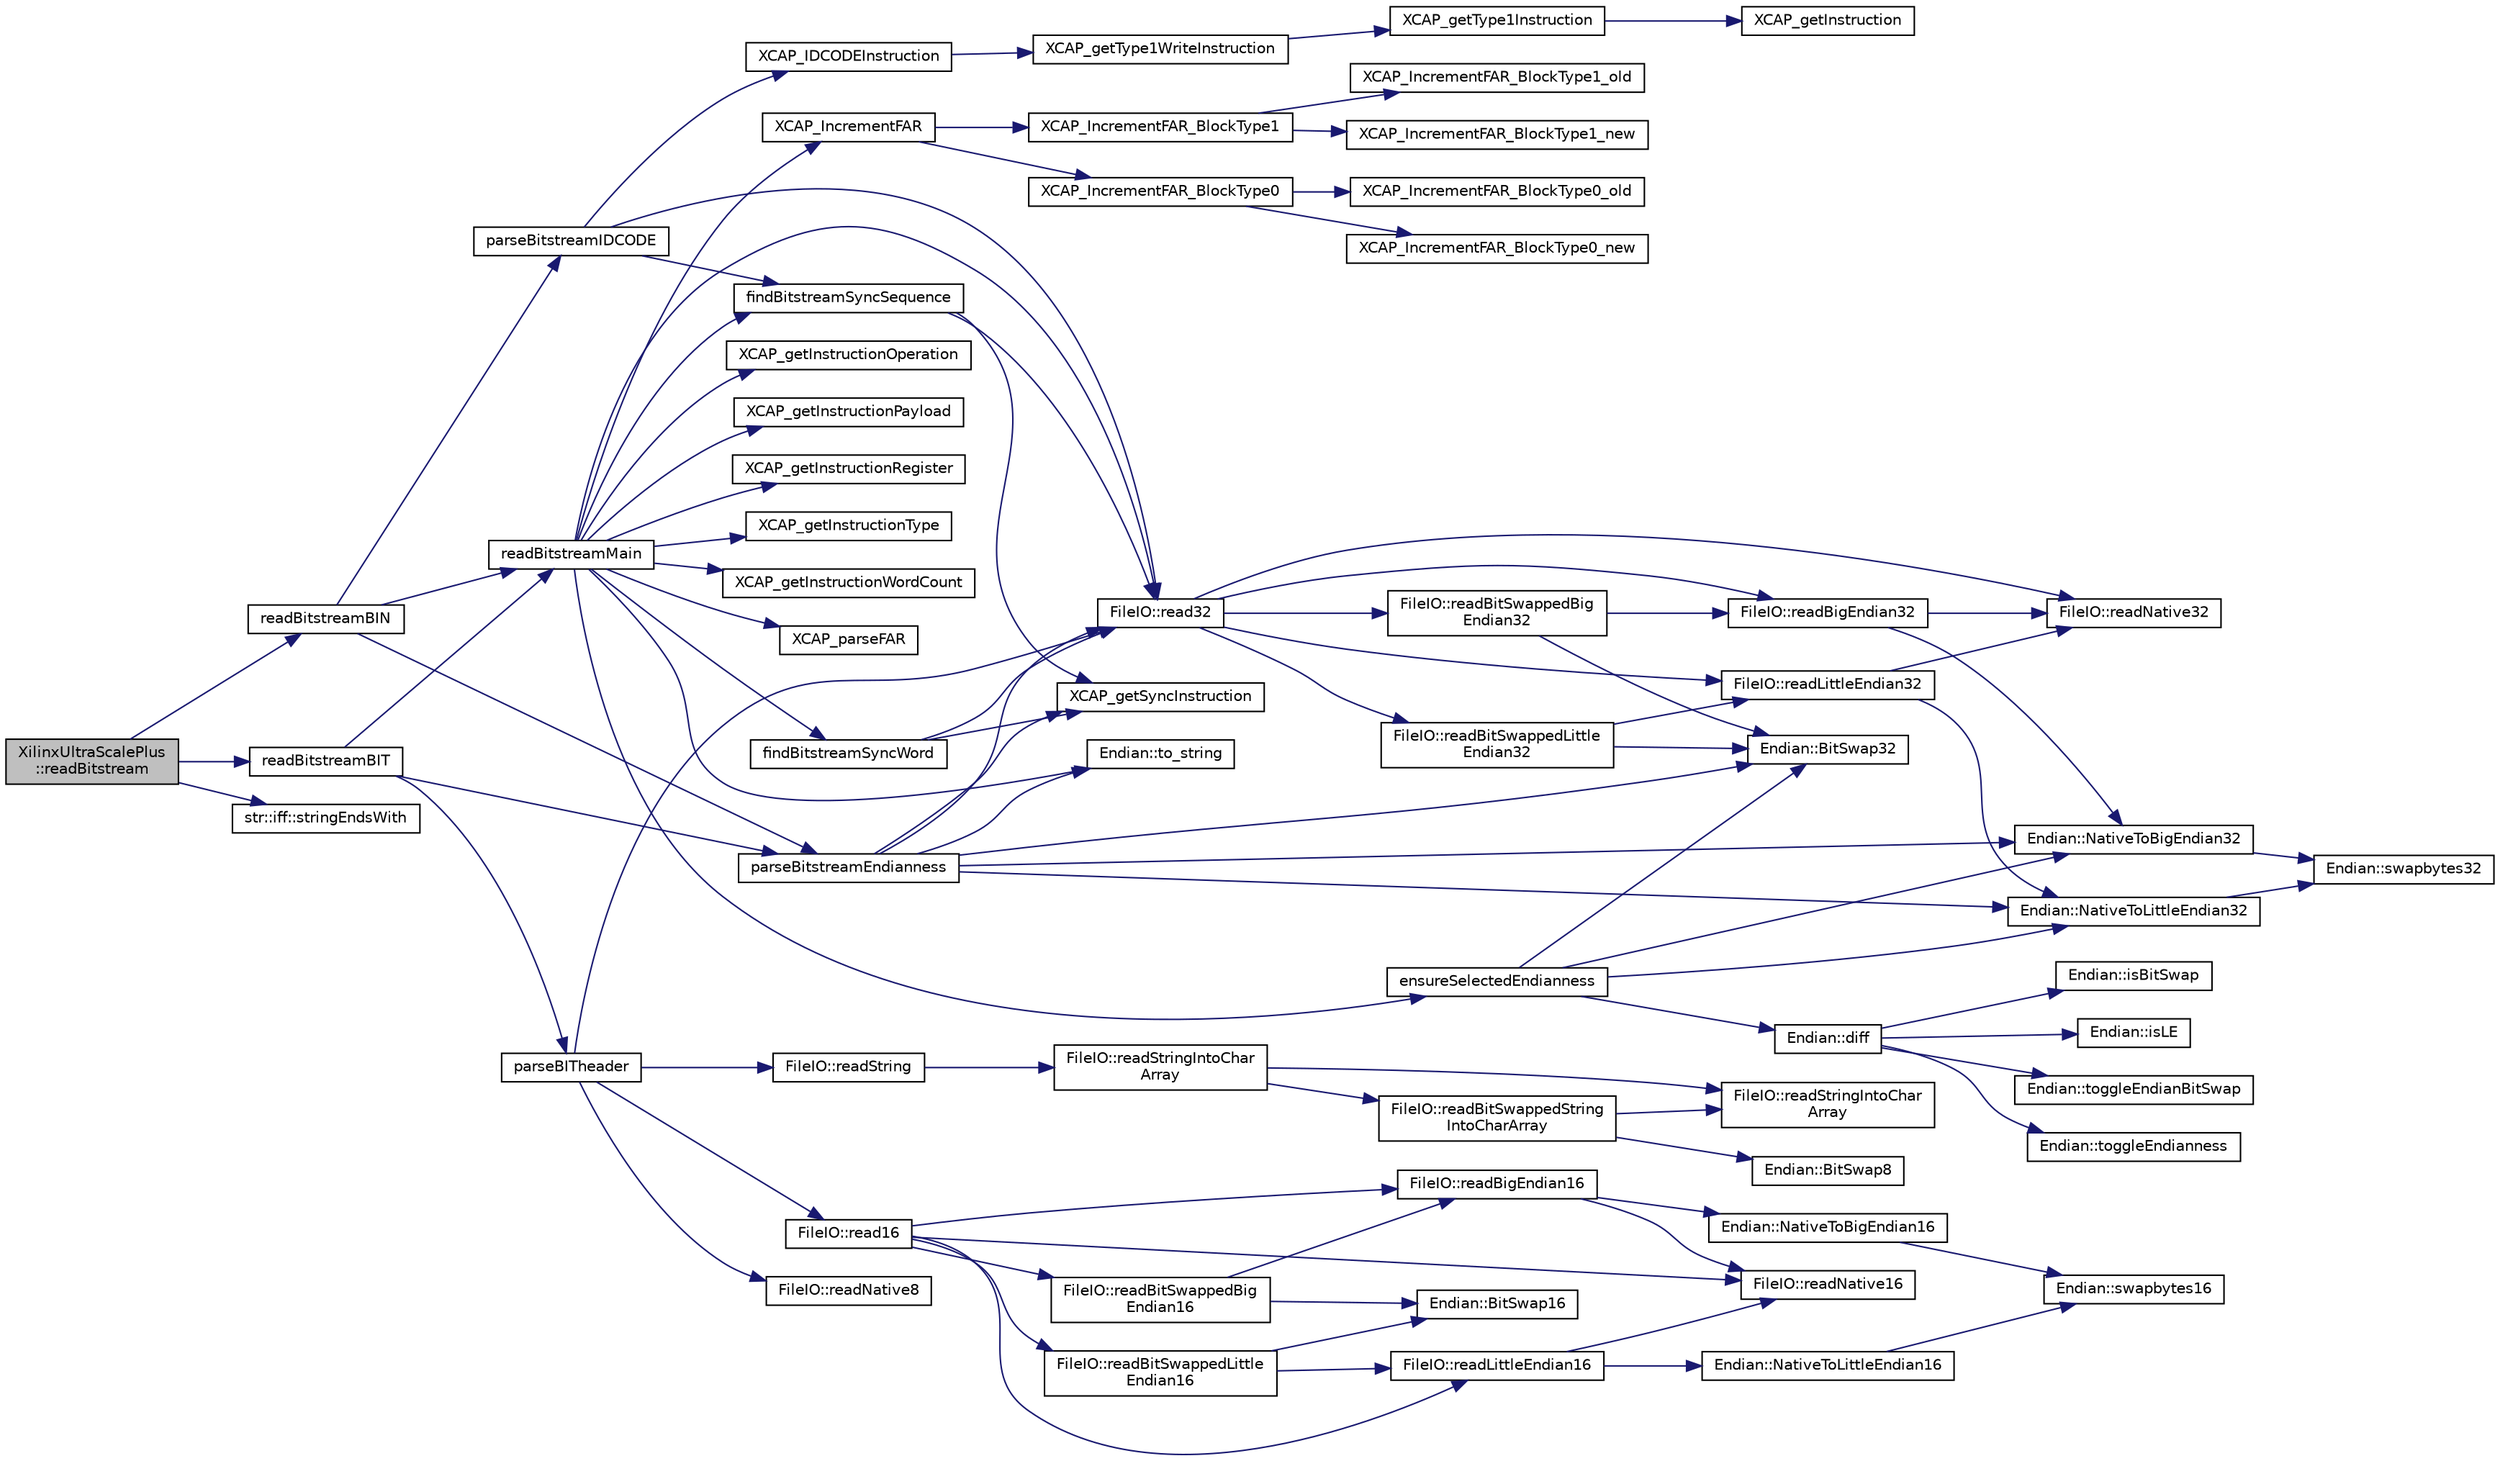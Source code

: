 digraph "XilinxUltraScalePlus::readBitstream"
{
 // INTERACTIVE_SVG=YES
 // LATEX_PDF_SIZE
  edge [fontname="Helvetica",fontsize="10",labelfontname="Helvetica",labelfontsize="10"];
  node [fontname="Helvetica",fontsize="10",shape=record];
  rankdir="LR";
  Node1 [label="XilinxUltraScalePlus\l::readBitstream",height=0.2,width=0.4,color="black", fillcolor="grey75", style="filled", fontcolor="black",tooltip=" "];
  Node1 -> Node2 [color="midnightblue",fontsize="10",style="solid",fontname="Helvetica"];
  Node2 [label="readBitstreamBIN",height=0.2,width=0.4,color="black", fillcolor="white", style="filled",URL="$inlineInput_8h.html#ada7d4f59a2b9aa44680a400d5bd37ec5",tooltip=" "];
  Node2 -> Node3 [color="midnightblue",fontsize="10",style="solid",fontname="Helvetica"];
  Node3 [label="parseBitstreamEndianness",height=0.2,width=0.4,color="black", fillcolor="white", style="filled",URL="$inlineInput_8h.html#afecbc7d2f0175cd665f732ec0c5b93bf",tooltip=" "];
  Node3 -> Node4 [color="midnightblue",fontsize="10",style="solid",fontname="Helvetica"];
  Node4 [label="Endian::BitSwap32",height=0.2,width=0.4,color="black", fillcolor="white", style="filled",URL="$namespaceEndian.html#abaf85e5d8d9641e35ffb4a5bcfc37f84",tooltip=" "];
  Node3 -> Node5 [color="midnightblue",fontsize="10",style="solid",fontname="Helvetica"];
  Node5 [label="Endian::NativeToBigEndian32",height=0.2,width=0.4,color="black", fillcolor="white", style="filled",URL="$namespaceEndian.html#a7cd80b2cb2ed674196a68549c8489f88",tooltip=" "];
  Node5 -> Node6 [color="midnightblue",fontsize="10",style="solid",fontname="Helvetica"];
  Node6 [label="Endian::swapbytes32",height=0.2,width=0.4,color="black", fillcolor="white", style="filled",URL="$namespaceEndian.html#a7c0178c39449483c29a1a305d0a73606",tooltip=" "];
  Node3 -> Node7 [color="midnightblue",fontsize="10",style="solid",fontname="Helvetica"];
  Node7 [label="Endian::NativeToLittleEndian32",height=0.2,width=0.4,color="black", fillcolor="white", style="filled",URL="$namespaceEndian.html#a4ef36a4fee2f667cf8ac3f67017716bb",tooltip=" "];
  Node7 -> Node6 [color="midnightblue",fontsize="10",style="solid",fontname="Helvetica"];
  Node3 -> Node8 [color="midnightblue",fontsize="10",style="solid",fontname="Helvetica"];
  Node8 [label="FileIO::read32",height=0.2,width=0.4,color="black", fillcolor="white", style="filled",URL="$namespaceFileIO.html#aaccfcd823f22c4f98df1cb587fcd74e6",tooltip=" "];
  Node8 -> Node9 [color="midnightblue",fontsize="10",style="solid",fontname="Helvetica"];
  Node9 [label="FileIO::readBigEndian32",height=0.2,width=0.4,color="black", fillcolor="white", style="filled",URL="$namespaceFileIO.html#a5094057ac3e48a146c33a8bddeaae60f",tooltip=" "];
  Node9 -> Node5 [color="midnightblue",fontsize="10",style="solid",fontname="Helvetica"];
  Node9 -> Node10 [color="midnightblue",fontsize="10",style="solid",fontname="Helvetica"];
  Node10 [label="FileIO::readNative32",height=0.2,width=0.4,color="black", fillcolor="white", style="filled",URL="$namespaceFileIO.html#ab253c19d57dd469687a36fe5b097eb34",tooltip=" "];
  Node8 -> Node11 [color="midnightblue",fontsize="10",style="solid",fontname="Helvetica"];
  Node11 [label="FileIO::readBitSwappedBig\lEndian32",height=0.2,width=0.4,color="black", fillcolor="white", style="filled",URL="$namespaceFileIO.html#a5f45a6b86516466bf524cb04b333eade",tooltip=" "];
  Node11 -> Node4 [color="midnightblue",fontsize="10",style="solid",fontname="Helvetica"];
  Node11 -> Node9 [color="midnightblue",fontsize="10",style="solid",fontname="Helvetica"];
  Node8 -> Node12 [color="midnightblue",fontsize="10",style="solid",fontname="Helvetica"];
  Node12 [label="FileIO::readBitSwappedLittle\lEndian32",height=0.2,width=0.4,color="black", fillcolor="white", style="filled",URL="$namespaceFileIO.html#a2fd6138a1888683dec937c2f97c24972",tooltip=" "];
  Node12 -> Node4 [color="midnightblue",fontsize="10",style="solid",fontname="Helvetica"];
  Node12 -> Node13 [color="midnightblue",fontsize="10",style="solid",fontname="Helvetica"];
  Node13 [label="FileIO::readLittleEndian32",height=0.2,width=0.4,color="black", fillcolor="white", style="filled",URL="$namespaceFileIO.html#a993f428d792c535bc6455ac6e4eb0e26",tooltip=" "];
  Node13 -> Node7 [color="midnightblue",fontsize="10",style="solid",fontname="Helvetica"];
  Node13 -> Node10 [color="midnightblue",fontsize="10",style="solid",fontname="Helvetica"];
  Node8 -> Node13 [color="midnightblue",fontsize="10",style="solid",fontname="Helvetica"];
  Node8 -> Node10 [color="midnightblue",fontsize="10",style="solid",fontname="Helvetica"];
  Node3 -> Node14 [color="midnightblue",fontsize="10",style="solid",fontname="Helvetica"];
  Node14 [label="Endian::to_string",height=0.2,width=0.4,color="black", fillcolor="white", style="filled",URL="$namespaceEndian.html#ac9f4873f9a0c23291fa47d68dff6fbbc",tooltip=" "];
  Node3 -> Node15 [color="midnightblue",fontsize="10",style="solid",fontname="Helvetica"];
  Node15 [label="XCAP_getSyncInstruction",height=0.2,width=0.4,color="black", fillcolor="white", style="filled",URL="$inlineCAP_8h.html#a445d56f4c0c7afb68ecfa18087a6af31",tooltip="Generate and return the encoding for a SYNC instruction."];
  Node2 -> Node16 [color="midnightblue",fontsize="10",style="solid",fontname="Helvetica"];
  Node16 [label="parseBitstreamIDCODE",height=0.2,width=0.4,color="black", fillcolor="white", style="filled",URL="$inlineInput_8h.html#aaca4e37f11bf6f869a9f1296b5b0182a",tooltip=" "];
  Node16 -> Node17 [color="midnightblue",fontsize="10",style="solid",fontname="Helvetica"];
  Node17 [label="findBitstreamSyncSequence",height=0.2,width=0.4,color="black", fillcolor="white", style="filled",URL="$inlineInput_8h.html#a377dbea0e75938e53bfa4e6bfd7c36c9",tooltip=" "];
  Node17 -> Node8 [color="midnightblue",fontsize="10",style="solid",fontname="Helvetica"];
  Node17 -> Node15 [color="midnightblue",fontsize="10",style="solid",fontname="Helvetica"];
  Node16 -> Node8 [color="midnightblue",fontsize="10",style="solid",fontname="Helvetica"];
  Node16 -> Node18 [color="midnightblue",fontsize="10",style="solid",fontname="Helvetica"];
  Node18 [label="XCAP_IDCODEInstruction",height=0.2,width=0.4,color="black", fillcolor="white", style="filled",URL="$inlineCAP_8h.html#a5cf5745a3f7598d27061688cf9785f26",tooltip="Generate and return the encoding for a IDCODE writing instruction."];
  Node18 -> Node19 [color="midnightblue",fontsize="10",style="solid",fontname="Helvetica"];
  Node19 [label="XCAP_getType1WriteInstruction",height=0.2,width=0.4,color="black", fillcolor="white", style="filled",URL="$inlineCAP_8h.html#a5cdd7f1c600ae94adc59f9ea624043c3",tooltip="Generate and return the encoding for a type 1 Write instruction."];
  Node19 -> Node20 [color="midnightblue",fontsize="10",style="solid",fontname="Helvetica"];
  Node20 [label="XCAP_getType1Instruction",height=0.2,width=0.4,color="black", fillcolor="white", style="filled",URL="$inlineCAP_8h.html#aade38843ee9dfed5d286172b6b37b638",tooltip="Generate and return the encoding for a type 1 instruction."];
  Node20 -> Node21 [color="midnightblue",fontsize="10",style="solid",fontname="Helvetica"];
  Node21 [label="XCAP_getInstruction",height=0.2,width=0.4,color="black", fillcolor="white", style="filled",URL="$inlineCAP_8h.html#af67277d07acf4e5907420ff2bc75ecd1",tooltip="Generate and return the encoding for an instruction."];
  Node2 -> Node22 [color="midnightblue",fontsize="10",style="solid",fontname="Helvetica"];
  Node22 [label="readBitstreamMain",height=0.2,width=0.4,color="black", fillcolor="white", style="filled",URL="$inlineInput_8h.html#ae37309efbdbcae93d546c545e342c2c5",tooltip=" "];
  Node22 -> Node23 [color="midnightblue",fontsize="10",style="solid",fontname="Helvetica"];
  Node23 [label="ensureSelectedEndianness",height=0.2,width=0.4,color="black", fillcolor="white", style="filled",URL="$inlineChange_8h.html#ae6a0714a04036157d8ed82cbbf724b8b",tooltip=" "];
  Node23 -> Node4 [color="midnightblue",fontsize="10",style="solid",fontname="Helvetica"];
  Node23 -> Node24 [color="midnightblue",fontsize="10",style="solid",fontname="Helvetica"];
  Node24 [label="Endian::diff",height=0.2,width=0.4,color="black", fillcolor="white", style="filled",URL="$namespaceEndian.html#adb5a175333bfc81edaee46e216cce009",tooltip=" "];
  Node24 -> Node25 [color="midnightblue",fontsize="10",style="solid",fontname="Helvetica"];
  Node25 [label="Endian::isBitSwap",height=0.2,width=0.4,color="black", fillcolor="white", style="filled",URL="$namespaceEndian.html#a0418cbe195a9aa09efd6f8e020bec98e",tooltip=" "];
  Node24 -> Node26 [color="midnightblue",fontsize="10",style="solid",fontname="Helvetica"];
  Node26 [label="Endian::isLE",height=0.2,width=0.4,color="black", fillcolor="white", style="filled",URL="$namespaceEndian.html#a2908cb68d06425c31c71fae71797cded",tooltip=" "];
  Node24 -> Node27 [color="midnightblue",fontsize="10",style="solid",fontname="Helvetica"];
  Node27 [label="Endian::toggleEndianBitSwap",height=0.2,width=0.4,color="black", fillcolor="white", style="filled",URL="$namespaceEndian.html#a4b0e3c09d2223c99001a39613b86f629",tooltip=" "];
  Node24 -> Node28 [color="midnightblue",fontsize="10",style="solid",fontname="Helvetica"];
  Node28 [label="Endian::toggleEndianness",height=0.2,width=0.4,color="black", fillcolor="white", style="filled",URL="$namespaceEndian.html#a839576793bc5465bbdf7019b924c0ef8",tooltip=" "];
  Node23 -> Node5 [color="midnightblue",fontsize="10",style="solid",fontname="Helvetica"];
  Node23 -> Node7 [color="midnightblue",fontsize="10",style="solid",fontname="Helvetica"];
  Node22 -> Node17 [color="midnightblue",fontsize="10",style="solid",fontname="Helvetica"];
  Node22 -> Node29 [color="midnightblue",fontsize="10",style="solid",fontname="Helvetica"];
  Node29 [label="findBitstreamSyncWord",height=0.2,width=0.4,color="black", fillcolor="white", style="filled",URL="$inlineInput_8h.html#a83bf9e6c1b2005e37114d7573e79ace3",tooltip=" "];
  Node29 -> Node8 [color="midnightblue",fontsize="10",style="solid",fontname="Helvetica"];
  Node29 -> Node15 [color="midnightblue",fontsize="10",style="solid",fontname="Helvetica"];
  Node22 -> Node8 [color="midnightblue",fontsize="10",style="solid",fontname="Helvetica"];
  Node22 -> Node14 [color="midnightblue",fontsize="10",style="solid",fontname="Helvetica"];
  Node22 -> Node30 [color="midnightblue",fontsize="10",style="solid",fontname="Helvetica"];
  Node30 [label="XCAP_getInstructionOperation",height=0.2,width=0.4,color="black", fillcolor="white", style="filled",URL="$inlineCAP_8h.html#a1eb75ca7e22180ac716ad8209daadb04",tooltip="Parses and returns instruction operation. Most Xil instructions will NOP or write."];
  Node22 -> Node31 [color="midnightblue",fontsize="10",style="solid",fontname="Helvetica"];
  Node31 [label="XCAP_getInstructionPayload",height=0.2,width=0.4,color="black", fillcolor="white", style="filled",URL="$inlineCAP_8h.html#a24b3d1820ac04f03d70f37a2c9ca3c9f",tooltip="Parses and returns instruction payload. This is the immediate value after instruction type and operat..."];
  Node22 -> Node32 [color="midnightblue",fontsize="10",style="solid",fontname="Helvetica"];
  Node32 [label="XCAP_getInstructionRegister",height=0.2,width=0.4,color="black", fillcolor="white", style="filled",URL="$inlineCAP_8h.html#a0e95d810829bb4260d6c965e61953464",tooltip="Parses and returns instruction register. This is the register being addressed if the instruction is o..."];
  Node22 -> Node33 [color="midnightblue",fontsize="10",style="solid",fontname="Helvetica"];
  Node33 [label="XCAP_getInstructionType",height=0.2,width=0.4,color="black", fillcolor="white", style="filled",URL="$inlineCAP_8h.html#a9ba7438c226da96455dffd27d8a3dece",tooltip="Parses and returns instruction type. Valid Xil instructions will be of types 1 and 2."];
  Node22 -> Node34 [color="midnightblue",fontsize="10",style="solid",fontname="Helvetica"];
  Node34 [label="XCAP_getInstructionWordCount",height=0.2,width=0.4,color="black", fillcolor="white", style="filled",URL="$inlineCAP_8h.html#a3ae52aa039feb014d7b06766a75da7d8",tooltip="Parses and returns instruction word count. This is the number of words to be read/written if the inst..."];
  Node22 -> Node35 [color="midnightblue",fontsize="10",style="solid",fontname="Helvetica"];
  Node35 [label="XCAP_IncrementFAR",height=0.2,width=0.4,color="black", fillcolor="white", style="filled",URL="$inlineFAR_8h.html#ada71464c75787bcd2a2de5a2e7743a3d",tooltip=" "];
  Node35 -> Node36 [color="midnightblue",fontsize="10",style="solid",fontname="Helvetica"];
  Node36 [label="XCAP_IncrementFAR_BlockType0",height=0.2,width=0.4,color="black", fillcolor="white", style="filled",URL="$inlineFAR_8h.html#a41d9a4a7f4863333dfb731618ac70f49",tooltip=" "];
  Node36 -> Node37 [color="midnightblue",fontsize="10",style="solid",fontname="Helvetica"];
  Node37 [label="XCAP_IncrementFAR_BlockType0_new",height=0.2,width=0.4,color="black", fillcolor="white", style="filled",URL="$inlineFAR_8h.html#ae73287221e889459f4797ab737c73675",tooltip=" "];
  Node36 -> Node38 [color="midnightblue",fontsize="10",style="solid",fontname="Helvetica"];
  Node38 [label="XCAP_IncrementFAR_BlockType0_old",height=0.2,width=0.4,color="black", fillcolor="white", style="filled",URL="$inlineFAR_8h.html#a7af01700cdf8295a0217aa06c7c2aa88",tooltip=" "];
  Node35 -> Node39 [color="midnightblue",fontsize="10",style="solid",fontname="Helvetica"];
  Node39 [label="XCAP_IncrementFAR_BlockType1",height=0.2,width=0.4,color="black", fillcolor="white", style="filled",URL="$inlineFAR_8h.html#a241e23fa866a5241fa5c4e0bab45df6a",tooltip=" "];
  Node39 -> Node40 [color="midnightblue",fontsize="10",style="solid",fontname="Helvetica"];
  Node40 [label="XCAP_IncrementFAR_BlockType1_new",height=0.2,width=0.4,color="black", fillcolor="white", style="filled",URL="$inlineFAR_8h.html#a88a8c2bc126f3a6a2f0d21216387e547",tooltip=" "];
  Node39 -> Node41 [color="midnightblue",fontsize="10",style="solid",fontname="Helvetica"];
  Node41 [label="XCAP_IncrementFAR_BlockType1_old",height=0.2,width=0.4,color="black", fillcolor="white", style="filled",URL="$inlineFAR_8h.html#af4c39bab2775412d8a027af559cbfc51",tooltip=" "];
  Node22 -> Node42 [color="midnightblue",fontsize="10",style="solid",fontname="Helvetica"];
  Node42 [label="XCAP_parseFAR",height=0.2,width=0.4,color="black", fillcolor="white", style="filled",URL="$inlineFAR_8h.html#a927d6ab4a838f56d601b5647bad75688",tooltip=" "];
  Node1 -> Node43 [color="midnightblue",fontsize="10",style="solid",fontname="Helvetica"];
  Node43 [label="readBitstreamBIT",height=0.2,width=0.4,color="black", fillcolor="white", style="filled",URL="$inlineInput_8h.html#a2015af67475241b52cb4fdd54ab6577e",tooltip=" "];
  Node43 -> Node44 [color="midnightblue",fontsize="10",style="solid",fontname="Helvetica"];
  Node44 [label="parseBITheader",height=0.2,width=0.4,color="black", fillcolor="white", style="filled",URL="$inlineInput_8h.html#ac0e8d10f67fbe4b89886a2f5be7c690c",tooltip=" "];
  Node44 -> Node45 [color="midnightblue",fontsize="10",style="solid",fontname="Helvetica"];
  Node45 [label="FileIO::read16",height=0.2,width=0.4,color="black", fillcolor="white", style="filled",URL="$namespaceFileIO.html#ae4a16190bddd38b1508e472f1323bd06",tooltip=" "];
  Node45 -> Node46 [color="midnightblue",fontsize="10",style="solid",fontname="Helvetica"];
  Node46 [label="FileIO::readBigEndian16",height=0.2,width=0.4,color="black", fillcolor="white", style="filled",URL="$namespaceFileIO.html#a085994f39dbf647129a14e7b0c3e8051",tooltip=" "];
  Node46 -> Node47 [color="midnightblue",fontsize="10",style="solid",fontname="Helvetica"];
  Node47 [label="Endian::NativeToBigEndian16",height=0.2,width=0.4,color="black", fillcolor="white", style="filled",URL="$namespaceEndian.html#a93717d389cf7fd2e4c837599124ac67d",tooltip=" "];
  Node47 -> Node48 [color="midnightblue",fontsize="10",style="solid",fontname="Helvetica"];
  Node48 [label="Endian::swapbytes16",height=0.2,width=0.4,color="black", fillcolor="white", style="filled",URL="$namespaceEndian.html#a374ca218715c0e791eb073a14a66647f",tooltip=" "];
  Node46 -> Node49 [color="midnightblue",fontsize="10",style="solid",fontname="Helvetica"];
  Node49 [label="FileIO::readNative16",height=0.2,width=0.4,color="black", fillcolor="white", style="filled",URL="$namespaceFileIO.html#adc737b05c8f0ac44e5034835c6cf836c",tooltip=" "];
  Node45 -> Node50 [color="midnightblue",fontsize="10",style="solid",fontname="Helvetica"];
  Node50 [label="FileIO::readBitSwappedBig\lEndian16",height=0.2,width=0.4,color="black", fillcolor="white", style="filled",URL="$namespaceFileIO.html#a7ff728cecb8bbf042b408a8d5bb4f003",tooltip=" "];
  Node50 -> Node51 [color="midnightblue",fontsize="10",style="solid",fontname="Helvetica"];
  Node51 [label="Endian::BitSwap16",height=0.2,width=0.4,color="black", fillcolor="white", style="filled",URL="$namespaceEndian.html#a299b13501873eba82fbb3df182a26414",tooltip=" "];
  Node50 -> Node46 [color="midnightblue",fontsize="10",style="solid",fontname="Helvetica"];
  Node45 -> Node52 [color="midnightblue",fontsize="10",style="solid",fontname="Helvetica"];
  Node52 [label="FileIO::readBitSwappedLittle\lEndian16",height=0.2,width=0.4,color="black", fillcolor="white", style="filled",URL="$namespaceFileIO.html#ad7317fb7deef65dddb8b12103fde926f",tooltip=" "];
  Node52 -> Node51 [color="midnightblue",fontsize="10",style="solid",fontname="Helvetica"];
  Node52 -> Node53 [color="midnightblue",fontsize="10",style="solid",fontname="Helvetica"];
  Node53 [label="FileIO::readLittleEndian16",height=0.2,width=0.4,color="black", fillcolor="white", style="filled",URL="$namespaceFileIO.html#a80c5593d0aec390026ffc092f36aa1a0",tooltip=" "];
  Node53 -> Node54 [color="midnightblue",fontsize="10",style="solid",fontname="Helvetica"];
  Node54 [label="Endian::NativeToLittleEndian16",height=0.2,width=0.4,color="black", fillcolor="white", style="filled",URL="$namespaceEndian.html#a4a6b9949494c8d1e6bf260513542fc79",tooltip=" "];
  Node54 -> Node48 [color="midnightblue",fontsize="10",style="solid",fontname="Helvetica"];
  Node53 -> Node49 [color="midnightblue",fontsize="10",style="solid",fontname="Helvetica"];
  Node45 -> Node53 [color="midnightblue",fontsize="10",style="solid",fontname="Helvetica"];
  Node45 -> Node49 [color="midnightblue",fontsize="10",style="solid",fontname="Helvetica"];
  Node44 -> Node8 [color="midnightblue",fontsize="10",style="solid",fontname="Helvetica"];
  Node44 -> Node55 [color="midnightblue",fontsize="10",style="solid",fontname="Helvetica"];
  Node55 [label="FileIO::readNative8",height=0.2,width=0.4,color="black", fillcolor="white", style="filled",URL="$namespaceFileIO.html#ae6d460c7fbb05e4104490c4ee18f7d84",tooltip=" "];
  Node44 -> Node56 [color="midnightblue",fontsize="10",style="solid",fontname="Helvetica"];
  Node56 [label="FileIO::readString",height=0.2,width=0.4,color="black", fillcolor="white", style="filled",URL="$namespaceFileIO.html#ad41f7dbc9c1ed8a51accfadf6c8fc978",tooltip=" "];
  Node56 -> Node57 [color="midnightblue",fontsize="10",style="solid",fontname="Helvetica"];
  Node57 [label="FileIO::readStringIntoChar\lArray",height=0.2,width=0.4,color="black", fillcolor="white", style="filled",URL="$namespaceFileIO.html#a17b5ea8e749675ecdb32439b2054e69e",tooltip=" "];
  Node57 -> Node58 [color="midnightblue",fontsize="10",style="solid",fontname="Helvetica"];
  Node58 [label="FileIO::readBitSwappedString\lIntoCharArray",height=0.2,width=0.4,color="black", fillcolor="white", style="filled",URL="$namespaceFileIO.html#a4378c85d423dceeae5c5a3456a3b2e0a",tooltip=" "];
  Node58 -> Node59 [color="midnightblue",fontsize="10",style="solid",fontname="Helvetica"];
  Node59 [label="Endian::BitSwap8",height=0.2,width=0.4,color="black", fillcolor="white", style="filled",URL="$namespaceEndian.html#a36a7e410427efdc262d2d4c93fb80561",tooltip=" "];
  Node58 -> Node60 [color="midnightblue",fontsize="10",style="solid",fontname="Helvetica"];
  Node60 [label="FileIO::readStringIntoChar\lArray",height=0.2,width=0.4,color="black", fillcolor="white", style="filled",URL="$namespaceFileIO.html#a5860a0c03441d5786067ac7a8165269b",tooltip=" "];
  Node57 -> Node60 [color="midnightblue",fontsize="10",style="solid",fontname="Helvetica"];
  Node43 -> Node3 [color="midnightblue",fontsize="10",style="solid",fontname="Helvetica"];
  Node43 -> Node22 [color="midnightblue",fontsize="10",style="solid",fontname="Helvetica"];
  Node1 -> Node61 [color="midnightblue",fontsize="10",style="solid",fontname="Helvetica"];
  Node61 [label="str::iff::stringEndsWith",height=0.2,width=0.4,color="black", fillcolor="white", style="filled",URL="$namespacestr_1_1iff.html#abd3e047423cce50fb0d1570720af08d5",tooltip="Returns false. End of recursion for template."];
}
